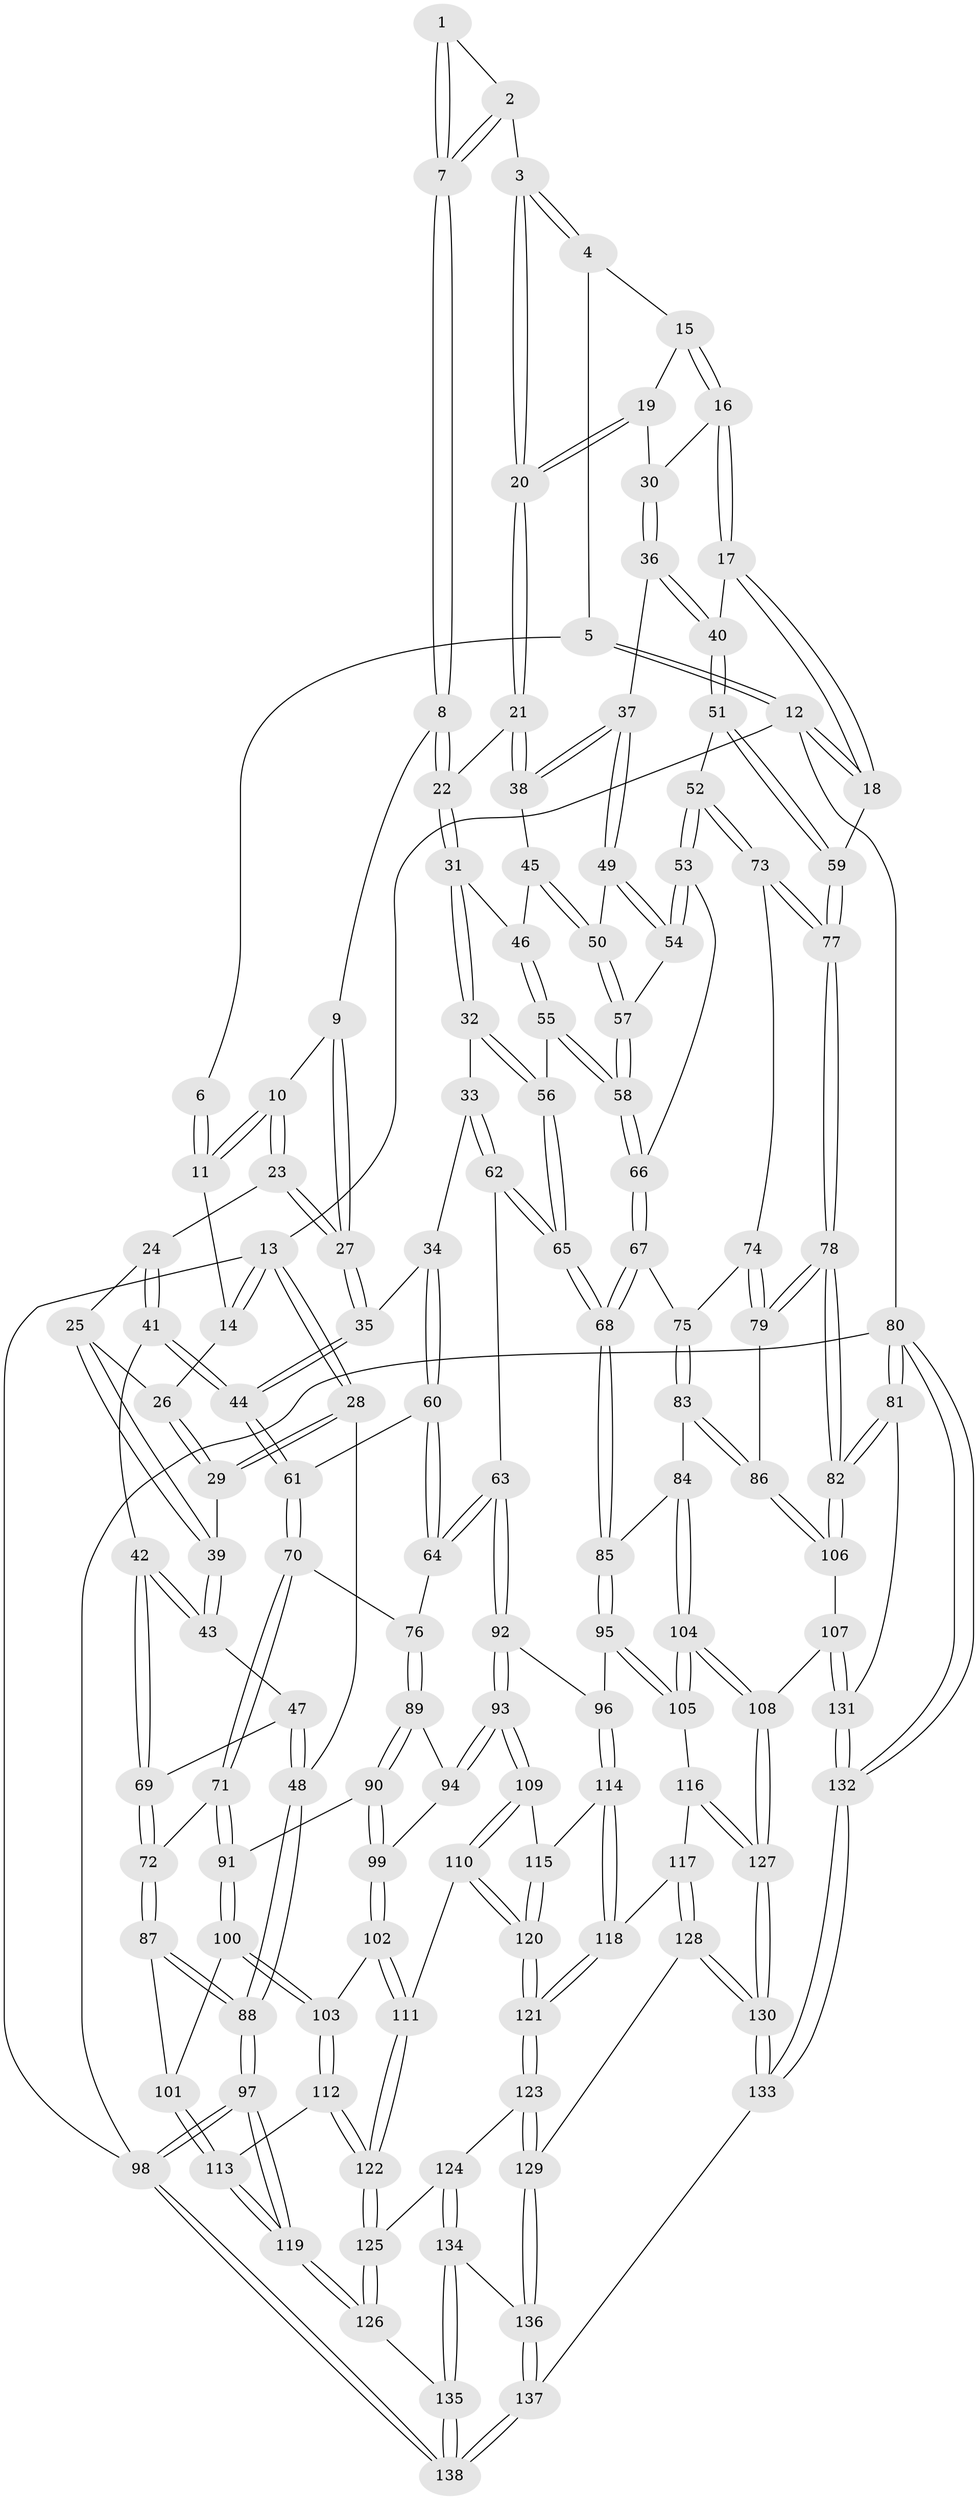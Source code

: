 // Generated by graph-tools (version 1.1) at 2025/59/03/09/25 04:59:42]
// undirected, 138 vertices, 342 edges
graph export_dot {
graph [start="1"]
  node [color=gray90,style=filled];
  1 [pos="+0.5946795470988346+0"];
  2 [pos="+0.664161708194152+0.045302935954642874"];
  3 [pos="+0.7393652272062791+0.07659501935861039"];
  4 [pos="+0.8165142351241421+0"];
  5 [pos="+0.8038425691677643+0"];
  6 [pos="+0.5930716392850045+0"];
  7 [pos="+0.5731238273989008+0.08597468628544512"];
  8 [pos="+0.5573024404142144+0.12583605547553073"];
  9 [pos="+0.4588254050506197+0.08894055636754342"];
  10 [pos="+0.2347486980605256+0"];
  11 [pos="+0.20753479921874302+0"];
  12 [pos="+1+0"];
  13 [pos="+0+0"];
  14 [pos="+0.14861617620047235+0"];
  15 [pos="+0.8956080706249361+0.05096394046087923"];
  16 [pos="+0.9681285372714818+0.13186677441977457"];
  17 [pos="+1+0.1430684477059078"];
  18 [pos="+1+0.14927594703686012"];
  19 [pos="+0.7747152945443951+0.14472488710926323"];
  20 [pos="+0.7330963269205646+0.15068032849539678"];
  21 [pos="+0.7268711905067077+0.1610191551223386"];
  22 [pos="+0.5773473184382413+0.1633336970109758"];
  23 [pos="+0.2342469703685688+0.09521074819559536"];
  24 [pos="+0.21444981342477937+0.14470449674388666"];
  25 [pos="+0.11934751460904411+0.19716405880700244"];
  26 [pos="+0.054697904727532436+0.16592993009059714"];
  27 [pos="+0.39503160699413403+0.23213421361840664"];
  28 [pos="+0+0.14834122718333229"];
  29 [pos="+0+0.19207274593825083"];
  30 [pos="+0.9351635021064918+0.15385251021748997"];
  31 [pos="+0.5531252670293392+0.23279479429622624"];
  32 [pos="+0.49500043313364717+0.30496536646588834"];
  33 [pos="+0.47497393906747754+0.30937276423469456"];
  34 [pos="+0.4659482505822675+0.3084261263055924"];
  35 [pos="+0.4210298086512339+0.29632794033143195"];
  36 [pos="+0.861875002299757+0.25426281321486977"];
  37 [pos="+0.7935700271601303+0.25900617338550774"];
  38 [pos="+0.7478910319588308+0.21896154690973244"];
  39 [pos="+0.07883881866187467+0.25229970876468844"];
  40 [pos="+0.9033685228874095+0.30870014184737454"];
  41 [pos="+0.23529031278758142+0.34392844947163137"];
  42 [pos="+0.18206009189025454+0.3651563401333413"];
  43 [pos="+0.08538383701575877+0.32252358256936914"];
  44 [pos="+0.2849338486204534+0.3624547136240147"];
  45 [pos="+0.6781591636271077+0.29385598711302663"];
  46 [pos="+0.6723672747188633+0.2964846922013838"];
  47 [pos="+0+0.3676808620680626"];
  48 [pos="+0+0.3768043454716227"];
  49 [pos="+0.7919156776128807+0.27084728710218586"];
  50 [pos="+0.7240415198671164+0.3355164853001163"];
  51 [pos="+0.9146483519891785+0.33390194995735706"];
  52 [pos="+0.8961536015330163+0.4206122694079438"];
  53 [pos="+0.8444984293493486+0.3900023168586884"];
  54 [pos="+0.7985703561256722+0.34571276562157294"];
  55 [pos="+0.6463882063538263+0.3675162107567611"];
  56 [pos="+0.5742319106498773+0.3753148319689913"];
  57 [pos="+0.7269130450518051+0.3867076709827549"];
  58 [pos="+0.7100135074030572+0.4123064740283982"];
  59 [pos="+1+0.21436204385631583"];
  60 [pos="+0.4007056976264022+0.4603457163969639"];
  61 [pos="+0.3069858792770592+0.4320981840654517"];
  62 [pos="+0.4760696685935056+0.522521222819643"];
  63 [pos="+0.4701058720379602+0.525592534854001"];
  64 [pos="+0.46504795506240343+0.5243373618511287"];
  65 [pos="+0.581283689107186+0.5178743433591936"];
  66 [pos="+0.7137439278999421+0.4283795794799117"];
  67 [pos="+0.7150072462693294+0.46095772968070636"];
  68 [pos="+0.5940766520380796+0.5258203347386807"];
  69 [pos="+0.12548488557763357+0.4939860972365091"];
  70 [pos="+0.3021275335307119+0.46440710816586434"];
  71 [pos="+0.19868169521947646+0.5727971411434158"];
  72 [pos="+0.12368662021468528+0.5261137514431203"];
  73 [pos="+0.8962059173879292+0.4207656988356006"];
  74 [pos="+0.882440565181207+0.4450310487011968"];
  75 [pos="+0.7687484438339438+0.4999881172740883"];
  76 [pos="+0.3555559120042275+0.5488866846457762"];
  77 [pos="+1+0.48314577650082335"];
  78 [pos="+1+0.5532250267110184"];
  79 [pos="+0.9161386071312444+0.6216306137983307"];
  80 [pos="+1+1"];
  81 [pos="+1+0.9073758346681539"];
  82 [pos="+1+0.84119092885488"];
  83 [pos="+0.7760524676525365+0.5851001978874109"];
  84 [pos="+0.734329777415211+0.6187603425233899"];
  85 [pos="+0.6215364479083766+0.6017768857464872"];
  86 [pos="+0.9082795616426438+0.6284020675119896"];
  87 [pos="+0+0.604084594749151"];
  88 [pos="+0+0.6435126810890696"];
  89 [pos="+0.34559625708594877+0.568839210797946"];
  90 [pos="+0.24763753665686977+0.5981929888069583"];
  91 [pos="+0.20305585311867452+0.5807109727282557"];
  92 [pos="+0.4580943777170002+0.6130842344421905"];
  93 [pos="+0.40520021084731084+0.6582046911848244"];
  94 [pos="+0.36115384351821395+0.612204272417528"];
  95 [pos="+0.6109368804158612+0.624877251894524"];
  96 [pos="+0.5285048892929742+0.6671443634664954"];
  97 [pos="+0+1"];
  98 [pos="+0+1"];
  99 [pos="+0.2907641198549475+0.6547457542680403"];
  100 [pos="+0.19203435509238728+0.6230569518951726"];
  101 [pos="+0.09414499375314384+0.6686686258052704"];
  102 [pos="+0.2911842645000838+0.656100084832531"];
  103 [pos="+0.18514795277210214+0.7400719998615375"];
  104 [pos="+0.7483695507657318+0.7613462262664548"];
  105 [pos="+0.6381345973833715+0.738889264622465"];
  106 [pos="+0.8878296439388547+0.7314022884573502"];
  107 [pos="+0.8563037259291301+0.7716572993000685"];
  108 [pos="+0.7654074776736014+0.7788654357177426"];
  109 [pos="+0.3946868793479445+0.7004568576290487"];
  110 [pos="+0.361993529401336+0.735403888894967"];
  111 [pos="+0.3467753056473351+0.7388929509293269"];
  112 [pos="+0.1847642447856863+0.7418597287984816"];
  113 [pos="+0.16390336721058746+0.7511882048185857"];
  114 [pos="+0.5132656280449676+0.7271721742088854"];
  115 [pos="+0.499645079481868+0.7246507955531304"];
  116 [pos="+0.589666988707231+0.7754827246891003"];
  117 [pos="+0.5698562007781728+0.7839096868888012"];
  118 [pos="+0.5244963166174447+0.7524192659500218"];
  119 [pos="+0+0.9535832259586868"];
  120 [pos="+0.4112531087611848+0.7849115498740865"];
  121 [pos="+0.4376671350839287+0.8139739807628634"];
  122 [pos="+0.29133551783485373+0.7877767272635995"];
  123 [pos="+0.4445232751820461+0.885428016198976"];
  124 [pos="+0.29343296619779724+0.860412216292747"];
  125 [pos="+0.2931433115738715+0.860087217542807"];
  126 [pos="+0.20931258277617076+0.8940436003120519"];
  127 [pos="+0.7153965550652789+0.890177115957967"];
  128 [pos="+0.5510686003377029+0.9066351507330954"];
  129 [pos="+0.4471524737530693+0.8887760310251629"];
  130 [pos="+0.674973684170498+1"];
  131 [pos="+0.90469652892654+0.8633790429898439"];
  132 [pos="+0.7665403884161468+1"];
  133 [pos="+0.7176884756315806+1"];
  134 [pos="+0.31069141667877875+0.9494892777999231"];
  135 [pos="+0.27786839522445733+1"];
  136 [pos="+0.40561850180855613+0.9692781019340933"];
  137 [pos="+0.45662740567852644+1"];
  138 [pos="+0.1441258294349269+1"];
  1 -- 2;
  1 -- 7;
  1 -- 7;
  2 -- 3;
  2 -- 7;
  2 -- 7;
  3 -- 4;
  3 -- 4;
  3 -- 20;
  3 -- 20;
  4 -- 5;
  4 -- 15;
  5 -- 6;
  5 -- 12;
  5 -- 12;
  6 -- 11;
  6 -- 11;
  7 -- 8;
  7 -- 8;
  8 -- 9;
  8 -- 22;
  8 -- 22;
  9 -- 10;
  9 -- 27;
  9 -- 27;
  10 -- 11;
  10 -- 11;
  10 -- 23;
  10 -- 23;
  11 -- 14;
  12 -- 13;
  12 -- 18;
  12 -- 18;
  12 -- 80;
  13 -- 14;
  13 -- 14;
  13 -- 28;
  13 -- 28;
  13 -- 98;
  14 -- 26;
  15 -- 16;
  15 -- 16;
  15 -- 19;
  16 -- 17;
  16 -- 17;
  16 -- 30;
  17 -- 18;
  17 -- 18;
  17 -- 40;
  18 -- 59;
  19 -- 20;
  19 -- 20;
  19 -- 30;
  20 -- 21;
  20 -- 21;
  21 -- 22;
  21 -- 38;
  21 -- 38;
  22 -- 31;
  22 -- 31;
  23 -- 24;
  23 -- 27;
  23 -- 27;
  24 -- 25;
  24 -- 41;
  24 -- 41;
  25 -- 26;
  25 -- 39;
  25 -- 39;
  26 -- 29;
  26 -- 29;
  27 -- 35;
  27 -- 35;
  28 -- 29;
  28 -- 29;
  28 -- 48;
  29 -- 39;
  30 -- 36;
  30 -- 36;
  31 -- 32;
  31 -- 32;
  31 -- 46;
  32 -- 33;
  32 -- 56;
  32 -- 56;
  33 -- 34;
  33 -- 62;
  33 -- 62;
  34 -- 35;
  34 -- 60;
  34 -- 60;
  35 -- 44;
  35 -- 44;
  36 -- 37;
  36 -- 40;
  36 -- 40;
  37 -- 38;
  37 -- 38;
  37 -- 49;
  37 -- 49;
  38 -- 45;
  39 -- 43;
  39 -- 43;
  40 -- 51;
  40 -- 51;
  41 -- 42;
  41 -- 44;
  41 -- 44;
  42 -- 43;
  42 -- 43;
  42 -- 69;
  42 -- 69;
  43 -- 47;
  44 -- 61;
  44 -- 61;
  45 -- 46;
  45 -- 50;
  45 -- 50;
  46 -- 55;
  46 -- 55;
  47 -- 48;
  47 -- 48;
  47 -- 69;
  48 -- 88;
  48 -- 88;
  49 -- 50;
  49 -- 54;
  49 -- 54;
  50 -- 57;
  50 -- 57;
  51 -- 52;
  51 -- 59;
  51 -- 59;
  52 -- 53;
  52 -- 53;
  52 -- 73;
  52 -- 73;
  53 -- 54;
  53 -- 54;
  53 -- 66;
  54 -- 57;
  55 -- 56;
  55 -- 58;
  55 -- 58;
  56 -- 65;
  56 -- 65;
  57 -- 58;
  57 -- 58;
  58 -- 66;
  58 -- 66;
  59 -- 77;
  59 -- 77;
  60 -- 61;
  60 -- 64;
  60 -- 64;
  61 -- 70;
  61 -- 70;
  62 -- 63;
  62 -- 65;
  62 -- 65;
  63 -- 64;
  63 -- 64;
  63 -- 92;
  63 -- 92;
  64 -- 76;
  65 -- 68;
  65 -- 68;
  66 -- 67;
  66 -- 67;
  67 -- 68;
  67 -- 68;
  67 -- 75;
  68 -- 85;
  68 -- 85;
  69 -- 72;
  69 -- 72;
  70 -- 71;
  70 -- 71;
  70 -- 76;
  71 -- 72;
  71 -- 91;
  71 -- 91;
  72 -- 87;
  72 -- 87;
  73 -- 74;
  73 -- 77;
  73 -- 77;
  74 -- 75;
  74 -- 79;
  74 -- 79;
  75 -- 83;
  75 -- 83;
  76 -- 89;
  76 -- 89;
  77 -- 78;
  77 -- 78;
  78 -- 79;
  78 -- 79;
  78 -- 82;
  78 -- 82;
  79 -- 86;
  80 -- 81;
  80 -- 81;
  80 -- 132;
  80 -- 132;
  80 -- 98;
  81 -- 82;
  81 -- 82;
  81 -- 131;
  82 -- 106;
  82 -- 106;
  83 -- 84;
  83 -- 86;
  83 -- 86;
  84 -- 85;
  84 -- 104;
  84 -- 104;
  85 -- 95;
  85 -- 95;
  86 -- 106;
  86 -- 106;
  87 -- 88;
  87 -- 88;
  87 -- 101;
  88 -- 97;
  88 -- 97;
  89 -- 90;
  89 -- 90;
  89 -- 94;
  90 -- 91;
  90 -- 99;
  90 -- 99;
  91 -- 100;
  91 -- 100;
  92 -- 93;
  92 -- 93;
  92 -- 96;
  93 -- 94;
  93 -- 94;
  93 -- 109;
  93 -- 109;
  94 -- 99;
  95 -- 96;
  95 -- 105;
  95 -- 105;
  96 -- 114;
  96 -- 114;
  97 -- 98;
  97 -- 98;
  97 -- 119;
  97 -- 119;
  98 -- 138;
  98 -- 138;
  99 -- 102;
  99 -- 102;
  100 -- 101;
  100 -- 103;
  100 -- 103;
  101 -- 113;
  101 -- 113;
  102 -- 103;
  102 -- 111;
  102 -- 111;
  103 -- 112;
  103 -- 112;
  104 -- 105;
  104 -- 105;
  104 -- 108;
  104 -- 108;
  105 -- 116;
  106 -- 107;
  107 -- 108;
  107 -- 131;
  107 -- 131;
  108 -- 127;
  108 -- 127;
  109 -- 110;
  109 -- 110;
  109 -- 115;
  110 -- 111;
  110 -- 120;
  110 -- 120;
  111 -- 122;
  111 -- 122;
  112 -- 113;
  112 -- 122;
  112 -- 122;
  113 -- 119;
  113 -- 119;
  114 -- 115;
  114 -- 118;
  114 -- 118;
  115 -- 120;
  115 -- 120;
  116 -- 117;
  116 -- 127;
  116 -- 127;
  117 -- 118;
  117 -- 128;
  117 -- 128;
  118 -- 121;
  118 -- 121;
  119 -- 126;
  119 -- 126;
  120 -- 121;
  120 -- 121;
  121 -- 123;
  121 -- 123;
  122 -- 125;
  122 -- 125;
  123 -- 124;
  123 -- 129;
  123 -- 129;
  124 -- 125;
  124 -- 134;
  124 -- 134;
  125 -- 126;
  125 -- 126;
  126 -- 135;
  127 -- 130;
  127 -- 130;
  128 -- 129;
  128 -- 130;
  128 -- 130;
  129 -- 136;
  129 -- 136;
  130 -- 133;
  130 -- 133;
  131 -- 132;
  131 -- 132;
  132 -- 133;
  132 -- 133;
  133 -- 137;
  134 -- 135;
  134 -- 135;
  134 -- 136;
  135 -- 138;
  135 -- 138;
  136 -- 137;
  136 -- 137;
  137 -- 138;
  137 -- 138;
}
